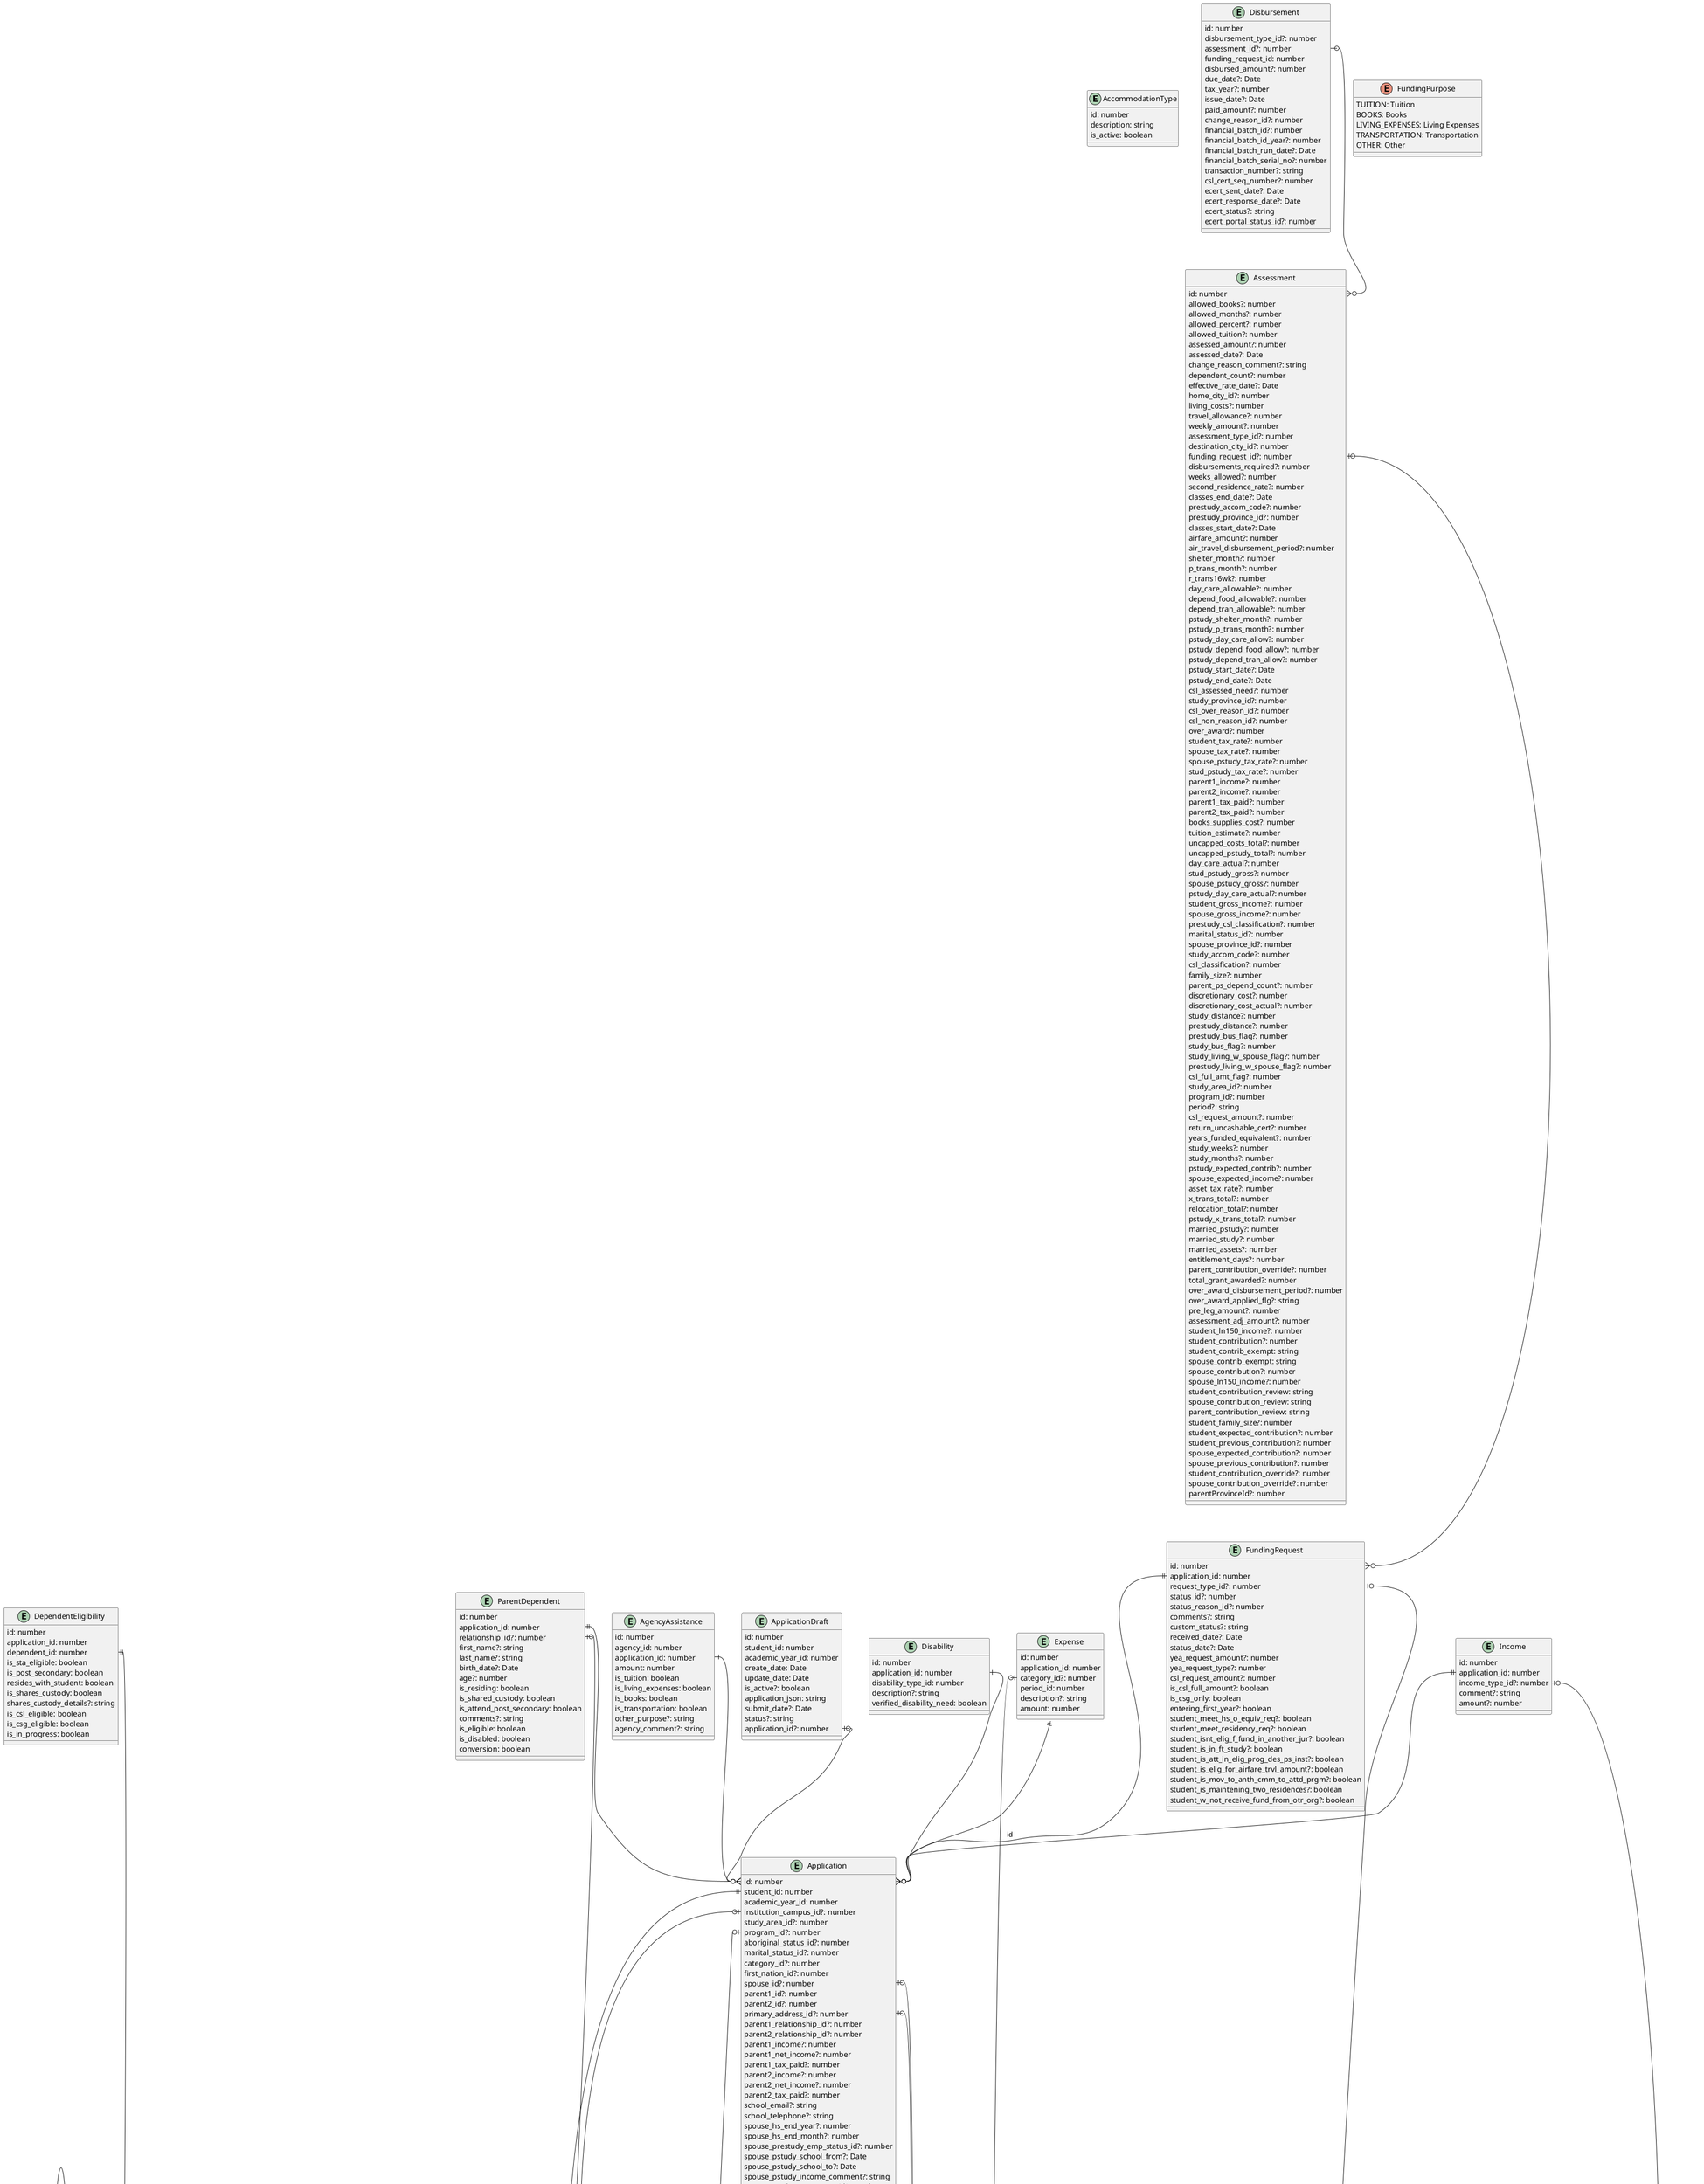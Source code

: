 @startuml
'Uses https://plantuml.com/ie-diagram

entity AccommodationType {
  id: number
  description: string
  is_active: boolean
}

entity AddressType {
  id: number
  description: string
  is_active: boolean
}

entity AgencyAssistance {
  id: number
  agency_id: number
  application_id: number
  amount: number
  is_tuition: boolean
  is_living_expenses: boolean
  is_books: boolean
  is_transportation: boolean
  other_purpose?: string
  agency_comment?: string
}

entity Application {
  id: number
  student_id: number
  academic_year_id: number
  institution_campus_id?: number
  study_area_id?: number
  program_id?: number
  aboriginal_status_id?: number
  marital_status_id?: number
  category_id?: number
  first_nation_id?: number
  spouse_id?: number
  parent1_id?: number
  parent2_id?: number
  primary_address_id?: number
  parent1_relationship_id?: number
  parent2_relationship_id?: number
  parent1_income?: number
  parent1_net_income?: number
  parent1_tax_paid?: number
  parent2_income?: number
  parent2_net_income?: number
  parent2_tax_paid?: number
  school_email?: string
  school_telephone?: string
  spouse_hs_end_year?: number
  spouse_hs_end_month?: number
  spouse_prestudy_emp_status_id?: number
  spouse_pstudy_school_from?: Date
  spouse_pstudy_school_to?: Date
  spouse_pstudy_income_comment?: string
  spouse_study_emp_status_id?: number
  spouse_study_school_from?: Date
  spouse_study_school_to?: Date
  is_spouse_study_csl: boolean
  is_spouse_study_bus: boolean
  spouse_study_distance?: number
  spouse_study_income_comment?: string
  classes_start_date?: Date
  classes_end_date?: Date
  is_correspondence: boolean
  is_coop_paid: boolean
  citizenship_status?: number
  is_disabled: boolean
  is_minority: boolean
  student_number?: string
  program_year_total?: number
  program_year?: number
  is_two_residence: boolean
  is_moving: boolean
  csl_classification?: number
  csl_previous_province_id?: number
  program_division_explanation?: string
  prestudy_accom_code?: number
  prestudy_own_home: boolean
  prestudy_board_amount?: number
  prestudy_city_id?: number
  prestudy_province_id?: number
  prestudy_bus: boolean
  prestudy_distance?: number
  prestudy_employ_status_id?: number
  prestudy_employed_from_date?: Date
  prestudy_employed_to_date?: Date
  prestudy_employer_name?: string
  prestudy_employer_city_id?: number
  prestudy_employer_province_id?: number
  study_accom_code?: number
  study_own_home: boolean
  study_board_amount?: number
  study_city_id?: number
  study_province_id?: number
  study_bus: boolean
  study_distance?: number
  stat_info_comment?: string
  books_supplies_cost?: number
  outstanding_cslpt_amount?: number
  previous_csg_pt_amount?: number
  percent_of_full_time?: number
  is_part_of_ft: boolean
  study_weeks_count?: number
  class_hours_per_week?: number
  parent_residence_comment?: string
  study_living_w_spouse: boolean
  prestudy_living_w_spouse: boolean
  tuition_estimate_amount?: number
  program_division?: number
  is_previous_cslft: boolean
  is_previous_cslpt: boolean
  coop_start_year?: number
  coop_start_month?: number
  coop_end_year?: number
  coop_end_month?: number
  exclude_from_count: boolean
  is_perm_disabled: boolean
  disabled_equipment?: string
  previous_csg_disability_amount?: number
  previous_csg_fem_doc_amount?: number
  credit_chk_reqd_date?: Date
  credit_chk_fax_sent_date?: Date
  credit_chk_passed_date?: Date
  credit_chk_passed: boolean
  credit_chk_appeal_date?: Date
  credit_chk_app_comp_date?: Date
  credit_chk_app_comp: boolean
  credit_chk_comp_date?: Date
  csl_clearance_date?: Date
  prestudy_csl_classification?: number
  yea_tot_receipt_amount?: number
  academic_percent?: number
  csl_restriction_comment?: string
  in_progress_page?: number
  online_start_date?: Date
  online_submit_date?: Date
  rem_transition_grant_years?: number
  student_ln150_income?: number
  spouse_ln150_income?: number
  taxes1_filed_year?: number
  taxes2_filed_year?: number
  taxes1_filed_province_id?: number
  taxes2_filed_province_id?: number
  taxes1_not_filed: boolean
  taxes2_not_filed: boolean
  taxes1_verified: boolean
  taxes2_verified: boolean
  applied_other_funding: boolean
  csl_restriction_warn_id?: number
  csl_restriction_reason_id?: number
  courses_per_week?: number
  prestudy_start_date?: Date
  prestudy_end_date?: Date
  valid_driver_license?: boolean
  valid_driver_license_comment?: string
  valid_yhcip?: boolean
  valid_yhcip_comment?: string
  attendance_id?: number
  has_consent_to_share_data: boolean
  permanent_disability: boolean
  pers_or_prolong_disability: boolean
  disability_start_date?: Date
  requires_credit_check: boolean
  last_checked_on?: Date
  seen: boolean
  updated_at?: Date
  last_jurisdiction_id?: number
  other_jurisdiction?: string
  spouse_last_jurisdiction_id?: number
  spouse_other_jurisdiction?: string
  is_persist_disabled: boolean
  persist_disabled_start_date?: Date
  is_cheques_to_institution: boolean
}

entity ApplicationDraft {
  id: number
  student_id: number
  academic_year_id: number
  create_date: Date
  update_date: Date
  is_active?: boolean
  application_json: string
  submit_date?: Date
  status?: string
  application_id?: number
}

entity Assessment {
  id: number
  allowed_books?: number
  allowed_months?: number
  allowed_percent?: number
  allowed_tuition?: number
  assessed_amount?: number
  assessed_date?: Date
  change_reason_comment?: string
  dependent_count?: number
  effective_rate_date?: Date
  home_city_id?: number
  living_costs?: number
  travel_allowance?: number
  weekly_amount?: number
  assessment_type_id?: number
  destination_city_id?: number
  funding_request_id?: number
  disbursements_required?: number
  weeks_allowed?: number
  second_residence_rate?: number
  classes_end_date?: Date
  prestudy_accom_code?: number
  prestudy_province_id?: number
  classes_start_date?: Date
  airfare_amount?: number
  air_travel_disbursement_period?: number
  shelter_month?: number
  p_trans_month?: number
  r_trans16wk?: number
  day_care_allowable?: number
  depend_food_allowable?: number
  depend_tran_allowable?: number
  pstudy_shelter_month?: number
  pstudy_p_trans_month?: number
  pstudy_day_care_allow?: number
  pstudy_depend_food_allow?: number
  pstudy_depend_tran_allow?: number
  pstudy_start_date?: Date
  pstudy_end_date?: Date
  csl_assessed_need?: number
  study_province_id?: number
  csl_over_reason_id?: number
  csl_non_reason_id?: number
  over_award?: number
  student_tax_rate?: number
  spouse_tax_rate?: number
  spouse_pstudy_tax_rate?: number
  stud_pstudy_tax_rate?: number
  parent1_income?: number
  parent2_income?: number
  parent1_tax_paid?: number
  parent2_tax_paid?: number
  books_supplies_cost?: number
  tuition_estimate?: number
  uncapped_costs_total?: number
  uncapped_pstudy_total?: number
  day_care_actual?: number
  stud_pstudy_gross?: number
  spouse_pstudy_gross?: number
  pstudy_day_care_actual?: number
  student_gross_income?: number
  spouse_gross_income?: number
  prestudy_csl_classification?: number
  marital_status_id?: number
  spouse_province_id?: number
  study_accom_code?: number
  csl_classification?: number
  family_size?: number
  parent_ps_depend_count?: number
  discretionary_cost?: number
  discretionary_cost_actual?: number
  study_distance?: number
  prestudy_distance?: number
  prestudy_bus_flag?: number
  study_bus_flag?: number
  study_living_w_spouse_flag?: number
  prestudy_living_w_spouse_flag?: number
  csl_full_amt_flag?: number
  study_area_id?: number
  program_id?: number
  period?: string
  csl_request_amount?: number
  return_uncashable_cert?: number
  years_funded_equivalent?: number
  study_weeks?: number
  study_months?: number
  pstudy_expected_contrib?: number
  spouse_expected_income?: number
  asset_tax_rate?: number
  x_trans_total?: number
  relocation_total?: number
  pstudy_x_trans_total?: number
  married_pstudy?: number
  married_study?: number
  married_assets?: number
  entitlement_days?: number
  parent_contribution_override?: number
  total_grant_awarded?: number
  over_award_disbursement_period?: number
  over_award_applied_flg?: string
  pre_leg_amount?: number
  assessment_adj_amount?: number
  student_ln150_income?: number
  student_contribution?: number
  student_contrib_exempt: string
  spouse_contrib_exempt: string
  spouse_contribution?: number
  spouse_ln150_income?: number
  student_contribution_review: string
  spouse_contribution_review: string
  parent_contribution_review: string
  student_family_size?: number
  student_expected_contribution?: number
  student_previous_contribution?: number
  spouse_expected_contribution?: number
  spouse_previous_contribution?: number
  student_contribution_override?: number
  spouse_contribution_override?: number
  parentProvinceId?: number
}

entity Attendance {
  id: number
  description: string
  is_active: boolean
}

entity Citizenship {
  id: number
  description: string
  is_active: boolean
}

enum CsfaAmount {
  FULL_AMOUNT_LOANS_AND_GRANTS: Full amount loans and grants
  GRANTS_AND_LOANS_UP_TO: Grants and loans up to
  GRANTS_ONLY: Grants only
}

entity Dependent {
  id: number
  student_id?: number
  relationship_id?: number
  first_name?: string
  last_name?: string
  comments?: string
  birth_date?: Date
  is_in_progress?: boolean
  is_conversion?: boolean
  is_disability?: boolean
  /'
  NOTE: there isn't a constraint forcing the dependent -> dependent eligibility relationship to be one to one.
  While this seems like the obvious intent of the system, the data is not one-to-one so I can't treat it that way.
  In the future, we will probably want to enforce the one-to-one constraint.
  '/
}

entity DependentEligibility {
  id: number
  application_id: number
  dependent_id: number
  is_sta_eligible: boolean
  is_post_secondary: boolean
  resides_with_student: boolean
  is_shares_custody: boolean
  shares_custody_details?: string
  is_csl_eligible: boolean
  is_csg_eligible: boolean
  is_in_progress: boolean
}

entity Disability {
  id: number
  application_id: number
  disability_type_id: number
  description?: string
  verified_disability_need: boolean
}

entity Disbursement {
  id: number
  disbursement_type_id?: number
  assessment_id?: number
  funding_request_id: number
  disbursed_amount?: number
  due_date?: Date
  tax_year?: number
  issue_date?: Date
  paid_amount?: number
  change_reason_id?: number
  financial_batch_id?: number
  financial_batch_id_year?: number
  financial_batch_run_date?: Date
  financial_batch_serial_no?: number
  transaction_number?: string
  csl_cert_seq_number?: number
  ecert_sent_date?: Date
  ecert_response_date?: Date
  ecert_status?: string
  ecert_portal_status_id?: number
}

entity Expense {
  id: number
  application_id: number
  category_id?: number
  period_id: number
  description?: string
  amount: number
}

entity ExpenseCategory {
  id: number
  report_expense_category_id?: number
  description: string
  is_active: boolean
  notes?: string
  is_required: boolean
}

entity Institution {
  id: number
  name: string
  is_active: boolean
  federal_institution_code?: string
  institution_level_id: number
}

entity FundingRequest {
  id: number
  application_id: number
  request_type_id?: number
  status_id?: number
  status_reason_id?: number
  comments?: string
  custom_status?: string
  received_date?: Date
  status_date?: Date
  yea_request_amount?: number
  yea_request_type?: number
  csl_request_amount?: number
  is_csl_full_amount?: boolean
  is_csg_only: boolean
  entering_first_year?: boolean
  student_meet_hs_o_equiv_req?: boolean
  student_meet_residency_req?: boolean
  student_isnt_elig_f_fund_in_another_jur?: boolean
  student_is_in_ft_study?: boolean
  student_is_att_in_elig_prog_des_ps_inst?: boolean
  student_is_elig_for_airfare_trvl_amount?: boolean
  student_is_mov_to_anth_cmm_to_attd_prgm?: boolean
  student_is_maintening_two_residences?: boolean
  student_w_not_receive_fund_from_otr_org?: boolean
}

enum FundingPurpose {
  TUITION: Tuition
  BOOKS: Books
  LIVING_EXPENSES: Living Expenses
  TRANSPORTATION: Transportation
  OTHER: Other
}

enum FundingSource {
  CANADA_STUDENT_FINANCIAL_ASSISTANCE_FULL_TIME: Canada Student Financial Assistance (Full-Time)
}

entity Income {
  id: number
  application_id: number
  income_type_id?: number
  comment?: string
  amount?: number
}

entity IncomeType {
  id: number
  description: string
  assess_as_asset: boolean
  is_active: boolean
}

entity Language {
  id: number
  description: string
  is_active: boolean
}

entity ParentDependent {
  id: number
  application_id: number
  relationship_id?: number
  first_name?: string
  last_name?: string
  birth_date?: Date
  age?: number
  is_residing: boolean
  is_shared_custody: boolean
  is_attend_post_secondary: boolean
  comments?: string
  is_eligible: boolean
  is_disabled: boolean
  conversion: boolean
}

entity Person {
  id: number
  language_id?: number
  sex_id?: number
  birth_city_id?: number
  birth_province_id?: number
  birth_country_id?: number
  first_name?: string
  last_name?: string
  initials?: string
  previous_last_name?: string
  sin?: string
  citizenship_code?: number
  birth_date?: Date
  telephone?: string
  email?: string
}

entity PersonAddress {
  id: number
  person_id: number
  address_type_id: number
  address1?: string
  address2?: string
  city_id?: number
  province_id?: number
  country_id?: number
  postal_code?: string
  notes?: string
  telephone?: string
  email?: string
  is_active: boolean
}

entity Program {
  id: number
  description: string
  education_level_id: number
  is_active: boolean
}

entity Residence {
  id: number
  student_id: number
  address?: string
  city_id?: number
  province_id?: number
  country_id?: number
  postal_code?: string
  in_school?: number
  from_year?: number
  from_month?: number
  to_year?: number
  to_month?: number
  is_in_progress: boolean
}

entity RequestType {
  id: number
  application_type_id?: number
  funding_group_id?: number
  batch_group_id?: number
  description?: string
  scholarship_flag: number
  application_deadline?: string
  regulation?: string
  program_type?: string
  static_description_flag?: number
  financial_coding?: string
  t4a_required: boolean
  csg_other_flag?: number
  gl_budget?: number
  auto_appear?: string
  show_online: boolean
  short_name?: string
  help_url?: string
  help_text?: string
  is_active: boolean
}

entity Sex {
  id: number
  description: string
  is_active: boolean
}

entity Student {
  id: number
  person_id: number
  high_school_id?: number
  education_level_id?: number
  indigenous_learner_id?: number
  vendor_id?: string
  yukon_id?: string
  checked_for_yukon_id: boolean
  national_id?: string
  locator_number?: string
  is_crown_ward: boolean
  high_school_final_grade?: string
  high_school_left_year?: number
  high_school_left_month?: number
  pre_funded_year?: number
  pre_funding_years_used?: number
  csl_letter_date?: Date
  csl_warn_code?: string
  pre_over_award_amount?: number
  pre_yea_awards_used_amount?: number
  user_name?: string
  user_password?: string
  is_active: boolean
  is_first_logon_flg?: string
  last_logon_date?: Date
  last_pw_change_date?: Date
  yea_expiry_date?: Date
  adj_yg_funding_weeks?: number
  adj_sta_upgrading_weeks?: number
  adj_outside_travel_cnt?: number
  yukon_resident_from_month?: number
  yukon_resident_from_year?: number
  canadian_resident_from_month?: number
  canadian_resident_from_year?: number
  old_ytid?: string
  residence_comment?: string
  kin_first_name?: string
  kin_last_name?: string
  kin_address1?: string
  kin_address2?: string
  kin_city_id?: number
  kin_province_id?: number
  kin_country_id?: number
  kin_postal_code?: string
}

entity StudentConsent {
  id: number
  student_id: number
  start_academic_year_id: number
  end_academic_year_id?: number
  consent_person: string
  consent_sfa: boolean
  consent_csl: boolean
}

entity StudentPerson {
  id: number
  student_id: number
  'I think it would make more sense to have personId as a required field, but matching the database for now
  person_id?: number
  relationship_id: number
  is_active: boolean
}


AgencyAssistance::application_id ||--o{ Application::id
Application::attendance_id |o--o{ Attendance::id
Application::institution_campus_id |o--o{ Institution::id
Application::primary_address_id |o--|| PersonAddress::id
Application::program_id |o--o{ Program::id
Application::student_id ||--o{ Student::id
Application::spouse_id |o--o{ Person::id
ApplicationDraft::application_id |o--o{ Application::id
Assessment::funding_request_id |o--o{ FundingRequest::id
CsfaAmount ||--|| FundingSource::CANADA_STUDENT_FINANCIAL_ASSISTANCE_FULL_TIME
Dependent::relationship_id |o--o{ Dependent::id
Dependent::student_id |o--o{ Student::id
DependentEligibility::dependent_id ||--o{ Dependent::id
Disability::application_id ||--o{ Application::id
Disbursement::assessment_id |o--o{ Assessment::id
Expense::aplication_id ||--o{ Application::id
Expense::category_id |o--o{ ExpenseCategory:id
FundingRequest::application_id ||--o{  Application::id
FundingRequest::request_type_id |o--o{ RequestType::id
Income::application_id ||--o{ Application::id
Income::income_type_id |o--o{ IncomeType::id
ParentDependent::application_id ||--o{ Application::id
ParentDependent::relationship_id |o--o{ Relationship::id
Person::citizenship_code |o--o{ Citizenship::id
Person::language_id |o--o{ Language::id
Person::sex_id |o--o{ Sex::id
PersonAddress::address_type_id ||--o{ AddressType::id
PersonAddress::person_id ||--o{ Person::id
RequestType::description ||--|| FundingSource
Residence::student_id ||--o{ Student::id
Student::person_id ||--o| Person::id
StudentConsent::student_id ||--o{ Student::id
StudentPerson::person_id |o--o{ Person::id
StudentPerson::relationship_id ||--o{ Relationship::id
StudentPerson::student_id ||--o{ Student::id
@enduml
